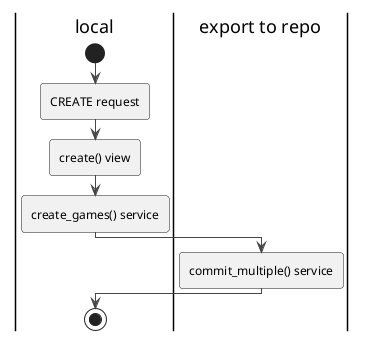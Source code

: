 @startuml
'https://plantuml.com/activity-diagram-beta
!theme vibrant
|local|
start
:CREATE request;
:create() view;
:create_games() service;
|export to repo|
:commit_multiple() service;
|local|
stop

@enduml
